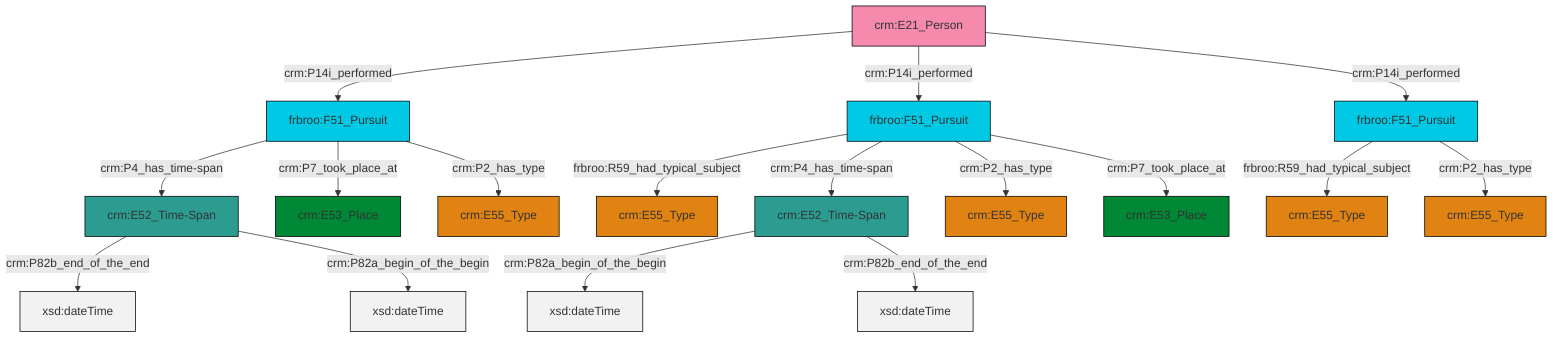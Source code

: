 graph TD
classDef Literal fill:#f2f2f2,stroke:#000000;
classDef CRM_Entity fill:#FFFFFF,stroke:#000000;
classDef Temporal_Entity fill:#00C9E6, stroke:#000000;
classDef Type fill:#E18312, stroke:#000000;
classDef Time-Span fill:#2C9C91, stroke:#000000;
classDef Appellation fill:#FFEB7F, stroke:#000000;
classDef Place fill:#008836, stroke:#000000;
classDef Persistent_Item fill:#B266B2, stroke:#000000;
classDef Conceptual_Object fill:#FFD700, stroke:#000000;
classDef Physical_Thing fill:#D2B48C, stroke:#000000;
classDef Actor fill:#f58aad, stroke:#000000;
classDef PC_Classes fill:#4ce600, stroke:#000000;
classDef Multi fill:#cccccc,stroke:#000000;

0["crm:E21_Person"]:::Actor -->|crm:P14i_performed| 1["frbroo:F51_Pursuit"]:::Temporal_Entity
1["frbroo:F51_Pursuit"]:::Temporal_Entity -->|crm:P4_has_time-span| 6["crm:E52_Time-Span"]:::Time-Span
0["crm:E21_Person"]:::Actor -->|crm:P14i_performed| 11["frbroo:F51_Pursuit"]:::Temporal_Entity
11["frbroo:F51_Pursuit"]:::Temporal_Entity -->|frbroo:R59_had_typical_subject| 4["crm:E55_Type"]:::Type
1["frbroo:F51_Pursuit"]:::Temporal_Entity -->|crm:P7_took_place_at| 13["crm:E53_Place"]:::Place
11["frbroo:F51_Pursuit"]:::Temporal_Entity -->|crm:P4_has_time-span| 15["crm:E52_Time-Span"]:::Time-Span
11["frbroo:F51_Pursuit"]:::Temporal_Entity -->|crm:P2_has_type| 7["crm:E55_Type"]:::Type
16["frbroo:F51_Pursuit"]:::Temporal_Entity -->|frbroo:R59_had_typical_subject| 17["crm:E55_Type"]:::Type
11["frbroo:F51_Pursuit"]:::Temporal_Entity -->|crm:P7_took_place_at| 9["crm:E53_Place"]:::Place
0["crm:E21_Person"]:::Actor -->|crm:P14i_performed| 16["frbroo:F51_Pursuit"]:::Temporal_Entity
15["crm:E52_Time-Span"]:::Time-Span -->|crm:P82a_begin_of_the_begin| 23[xsd:dateTime]:::Literal
6["crm:E52_Time-Span"]:::Time-Span -->|crm:P82b_end_of_the_end| 25[xsd:dateTime]:::Literal
6["crm:E52_Time-Span"]:::Time-Span -->|crm:P82a_begin_of_the_begin| 26[xsd:dateTime]:::Literal
1["frbroo:F51_Pursuit"]:::Temporal_Entity -->|crm:P2_has_type| 2["crm:E55_Type"]:::Type
15["crm:E52_Time-Span"]:::Time-Span -->|crm:P82b_end_of_the_end| 27[xsd:dateTime]:::Literal
16["frbroo:F51_Pursuit"]:::Temporal_Entity -->|crm:P2_has_type| 18["crm:E55_Type"]:::Type